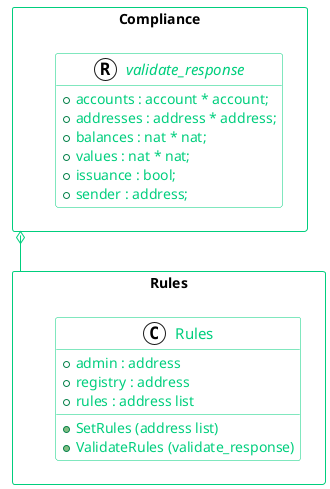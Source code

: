 @startuml
' ##################### Styles #####################
skinparam shadowing false
skinparam package {
  borderColor #00CE7D
  fontColor #00CE7D
}
skinparam interface {
  arrowColor #00CE7D
  backgroundColor #c7f9e6
  borderColor #00CE7D
  fontSize 15
}
skinparam CircledCharacter {
  fontColor #00CE7D
}
skinparam class {
  arrowColor #00CE7D
  headerBackgroundColor #C7F9E6
  backgroundColor white
  borderColor #00CE7D
  fontSize 15
  fontColor #00CE7D
  attributeFontColor #00CE7D
}
skinparam component {
  backgroundColor white
  borderColor white
  arrowColor #00CE7D
  fontColor #00CE7D
  fontSize 14
}
hide empty methods
' ##################################################

package Compliance <<Rectangle>> {
	interface validate_response << (R,white) >> {
		+ accounts : account * account;
		+ addresses : address * address;
		+ balances : nat * nat;
		+ values : nat * nat;
		+ issuance : bool;
		+ sender : address;
	}
}

package Rules <<Rectangle>> {
	class Rules << (C,white) >> {
		+ admin : address
		+ registry : address
		+ rules : address list

        + SetRules (address list)
        + ValidateRules (validate_response)
	}
}

Compliance o-- Rules
@enduml
